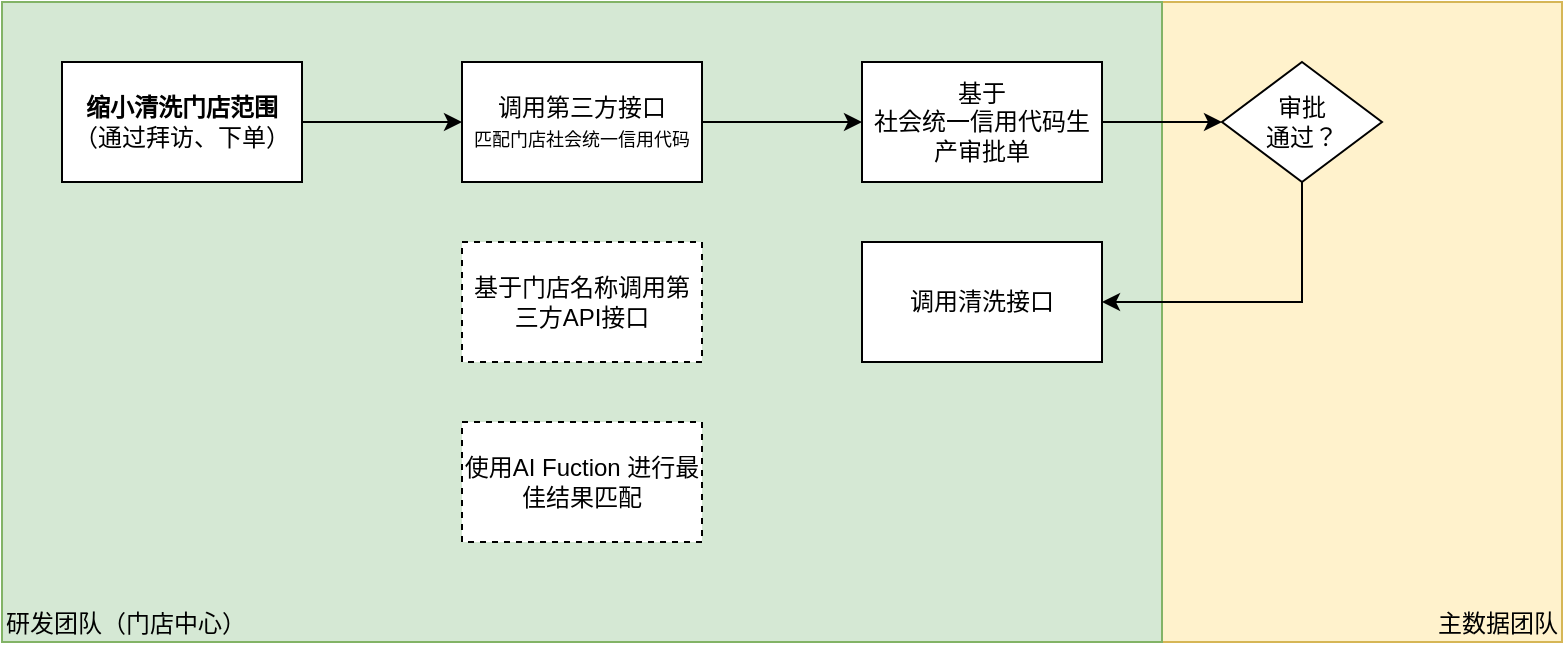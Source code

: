 <mxfile version="24.7.6">
  <diagram name="第 1 页" id="zMYfFTjwLj_1AR7YZbcv">
    <mxGraphModel dx="1870" dy="694" grid="1" gridSize="10" guides="1" tooltips="1" connect="1" arrows="1" fold="1" page="1" pageScale="1" pageWidth="827" pageHeight="1169" math="0" shadow="0">
      <root>
        <mxCell id="0" />
        <mxCell id="1" parent="0" />
        <mxCell id="uIyoecSdJV_5hzDpAU4D-11" value="主数据团队" style="rounded=0;whiteSpace=wrap;html=1;fillColor=#fff2cc;strokeColor=#d6b656;verticalAlign=bottom;align=right;" vertex="1" parent="1">
          <mxGeometry x="320" y="210" width="380" height="320" as="geometry" />
        </mxCell>
        <mxCell id="uIyoecSdJV_5hzDpAU4D-10" value="研发团队（门店中心）" style="rounded=0;whiteSpace=wrap;html=1;fillColor=#d5e8d4;strokeColor=#82b366;verticalAlign=bottom;align=left;" vertex="1" parent="1">
          <mxGeometry x="-80" y="210" width="580" height="320" as="geometry" />
        </mxCell>
        <mxCell id="uIyoecSdJV_5hzDpAU4D-4" value="" style="edgeStyle=orthogonalEdgeStyle;rounded=0;orthogonalLoop=1;jettySize=auto;html=1;" edge="1" parent="1" source="uIyoecSdJV_5hzDpAU4D-1" target="uIyoecSdJV_5hzDpAU4D-3">
          <mxGeometry relative="1" as="geometry" />
        </mxCell>
        <mxCell id="uIyoecSdJV_5hzDpAU4D-1" value="&lt;b&gt;缩小清洗门店范围&lt;/b&gt;&lt;br&gt;（通过拜访、下单）" style="rounded=0;whiteSpace=wrap;html=1;" vertex="1" parent="1">
          <mxGeometry x="-50" y="240" width="120" height="60" as="geometry" />
        </mxCell>
        <mxCell id="uIyoecSdJV_5hzDpAU4D-6" value="" style="edgeStyle=orthogonalEdgeStyle;rounded=0;orthogonalLoop=1;jettySize=auto;html=1;" edge="1" parent="1" source="uIyoecSdJV_5hzDpAU4D-3" target="uIyoecSdJV_5hzDpAU4D-5">
          <mxGeometry relative="1" as="geometry" />
        </mxCell>
        <mxCell id="uIyoecSdJV_5hzDpAU4D-3" value="调用第三方接口&lt;br&gt;&lt;font style=&quot;font-size: 9px;&quot;&gt;匹配门店社会统一信用代码&lt;/font&gt;" style="rounded=0;whiteSpace=wrap;html=1;" vertex="1" parent="1">
          <mxGeometry x="150" y="240" width="120" height="60" as="geometry" />
        </mxCell>
        <mxCell id="uIyoecSdJV_5hzDpAU4D-17" value="" style="edgeStyle=orthogonalEdgeStyle;rounded=0;orthogonalLoop=1;jettySize=auto;html=1;" edge="1" parent="1" source="uIyoecSdJV_5hzDpAU4D-5" target="uIyoecSdJV_5hzDpAU4D-16">
          <mxGeometry relative="1" as="geometry" />
        </mxCell>
        <mxCell id="uIyoecSdJV_5hzDpAU4D-5" value="基于&lt;br&gt;社会统一信用代码生产审批单" style="whiteSpace=wrap;html=1;rounded=0;" vertex="1" parent="1">
          <mxGeometry x="350" y="240" width="120" height="60" as="geometry" />
        </mxCell>
        <mxCell id="uIyoecSdJV_5hzDpAU4D-7" value="基于门店名称调用第三方API接口" style="rounded=0;whiteSpace=wrap;html=1;dashed=1;" vertex="1" parent="1">
          <mxGeometry x="150" y="330" width="120" height="60" as="geometry" />
        </mxCell>
        <mxCell id="uIyoecSdJV_5hzDpAU4D-8" value="使用AI Fuction 进行最佳结果匹配" style="rounded=0;whiteSpace=wrap;html=1;dashed=1;" vertex="1" parent="1">
          <mxGeometry x="150" y="420" width="120" height="60" as="geometry" />
        </mxCell>
        <mxCell id="uIyoecSdJV_5hzDpAU4D-19" value="" style="edgeStyle=orthogonalEdgeStyle;rounded=0;orthogonalLoop=1;jettySize=auto;html=1;entryX=1;entryY=0.5;entryDx=0;entryDy=0;exitX=0.5;exitY=1;exitDx=0;exitDy=0;" edge="1" parent="1" source="uIyoecSdJV_5hzDpAU4D-16" target="uIyoecSdJV_5hzDpAU4D-18">
          <mxGeometry relative="1" as="geometry" />
        </mxCell>
        <mxCell id="uIyoecSdJV_5hzDpAU4D-16" value="审批&lt;br&gt;通过？" style="rhombus;whiteSpace=wrap;html=1;rounded=0;" vertex="1" parent="1">
          <mxGeometry x="530" y="240" width="80" height="60" as="geometry" />
        </mxCell>
        <mxCell id="uIyoecSdJV_5hzDpAU4D-18" value="调用清洗接口" style="whiteSpace=wrap;html=1;rounded=0;" vertex="1" parent="1">
          <mxGeometry x="350" y="330" width="120" height="60" as="geometry" />
        </mxCell>
      </root>
    </mxGraphModel>
  </diagram>
</mxfile>

